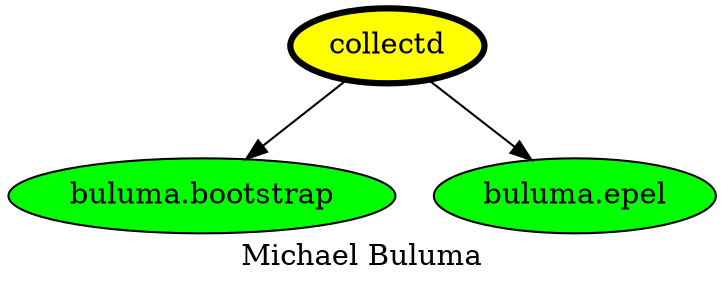 digraph PhiloDilemma {
  label = "Michael Buluma" ;
  overlap=false
  {
    "collectd" [fillcolor=yellow style=filled penwidth=3]
    "buluma.bootstrap" [fillcolor=green style=filled]
    "buluma.epel" [fillcolor=green style=filled]
  }
  "collectd" -> "buluma.bootstrap"
  "collectd" -> "buluma.epel"
}
